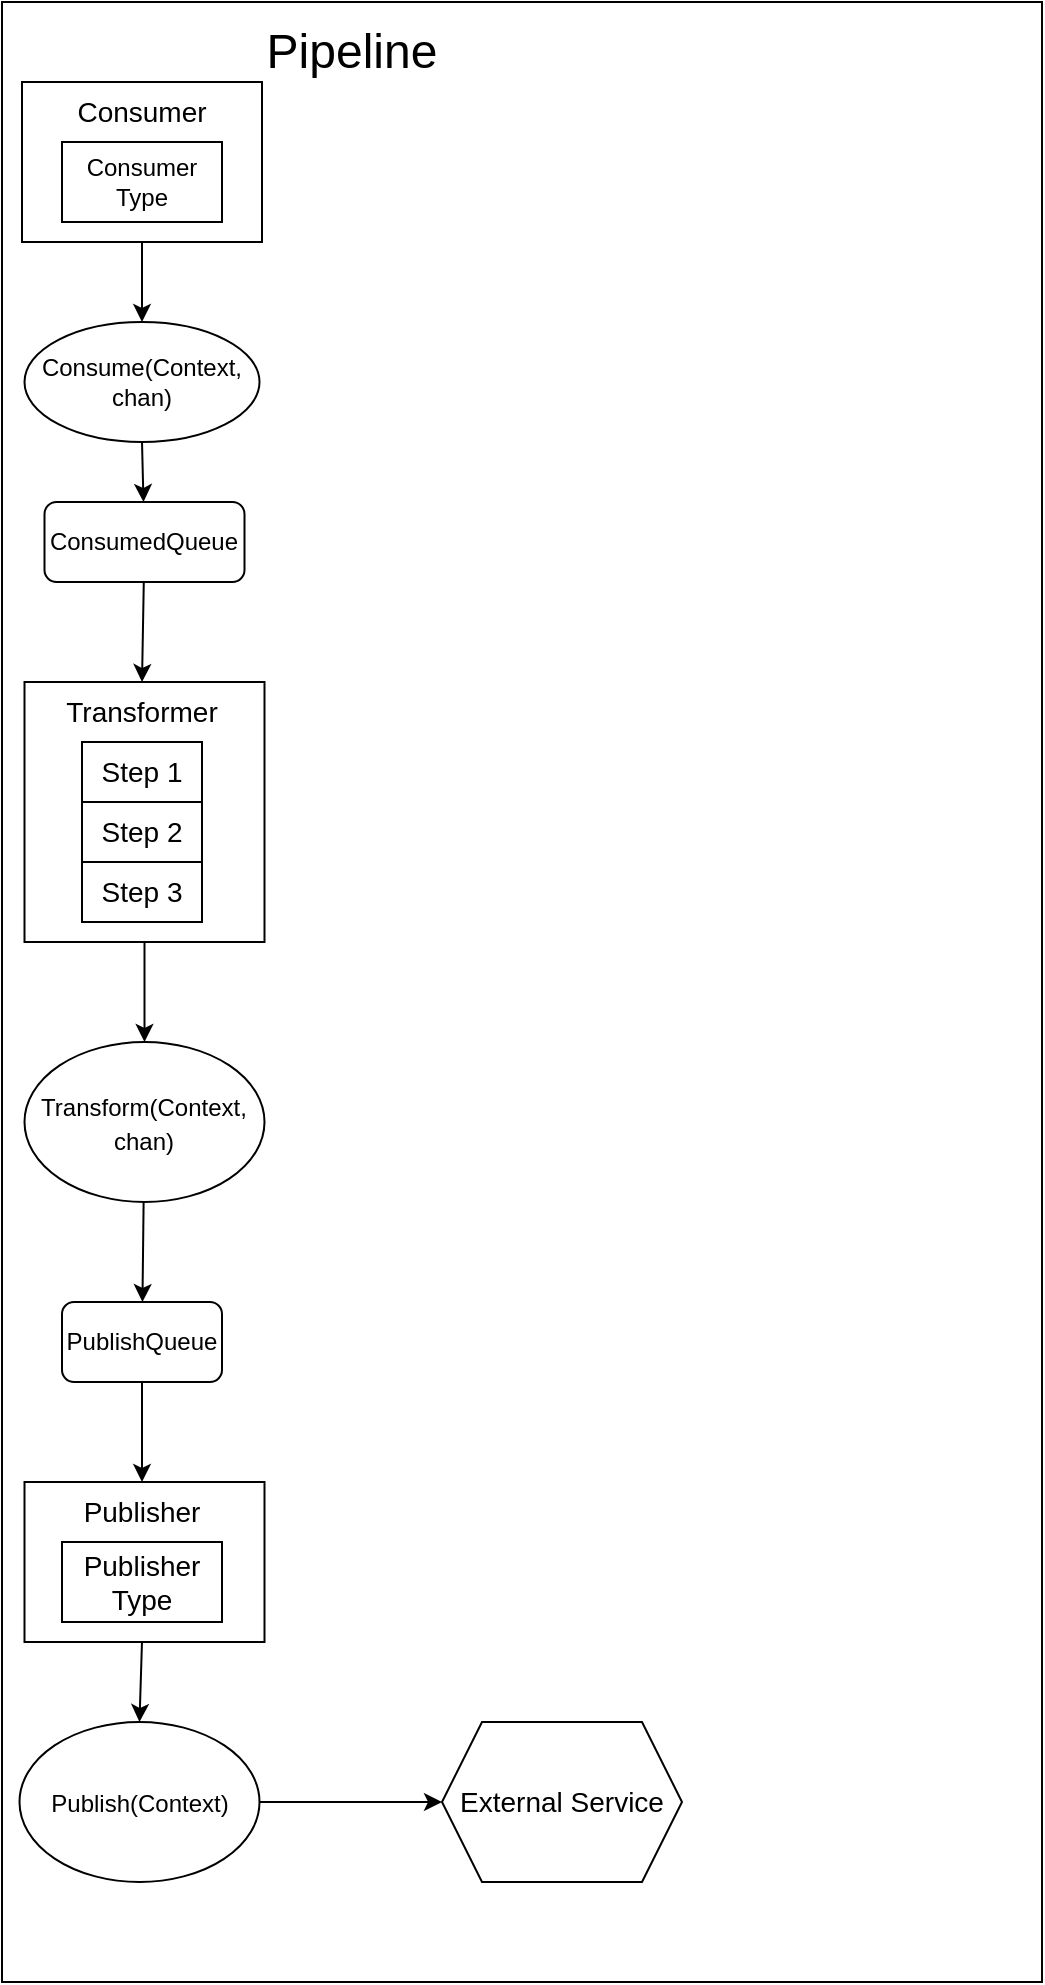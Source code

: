 <mxfile>
    <diagram id="Dj4AoVNWodqSbjiGXOD5" name="Pipeline-Architectue">
        <mxGraphModel dx="780" dy="725" grid="1" gridSize="10" guides="1" tooltips="1" connect="1" arrows="1" fold="1" page="1" pageScale="1" pageWidth="850" pageHeight="1100" math="0" shadow="0">
            <root>
                <mxCell id="0"/>
                <mxCell id="1" parent="0"/>
                <mxCell id="D1_7UwQlZPWpxuEETbWs-1" value="" style="rounded=0;whiteSpace=wrap;html=1;fillColor=default;" parent="1" vertex="1">
                    <mxGeometry x="40" y="10" width="520" height="990" as="geometry"/>
                </mxCell>
                <mxCell id="D1_7UwQlZPWpxuEETbWs-7" style="edgeStyle=orthogonalEdgeStyle;rounded=0;orthogonalLoop=1;jettySize=auto;html=1;entryX=0.5;entryY=0;entryDx=0;entryDy=0;fontSize=14;" parent="1" source="D1_7UwQlZPWpxuEETbWs-2" target="3" edge="1">
                    <mxGeometry relative="1" as="geometry">
                        <mxPoint x="110" y="180" as="targetPoint"/>
                    </mxGeometry>
                </mxCell>
                <mxCell id="D1_7UwQlZPWpxuEETbWs-2" value="" style="rounded=0;whiteSpace=wrap;html=1;" parent="1" vertex="1">
                    <mxGeometry x="50" y="50" width="120" height="80" as="geometry"/>
                </mxCell>
                <mxCell id="D1_7UwQlZPWpxuEETbWs-3" value="Consumer Type" style="rounded=0;whiteSpace=wrap;html=1;" parent="1" vertex="1">
                    <mxGeometry x="70" y="80" width="80" height="40" as="geometry"/>
                </mxCell>
                <mxCell id="D1_7UwQlZPWpxuEETbWs-4" value="&lt;font style=&quot;font-size: 14px;&quot;&gt;Consumer&lt;/font&gt;" style="text;html=1;strokeColor=none;fillColor=none;align=center;verticalAlign=middle;whiteSpace=wrap;rounded=0;" parent="1" vertex="1">
                    <mxGeometry x="80" y="50" width="60" height="30" as="geometry"/>
                </mxCell>
                <mxCell id="2" value="&lt;font style=&quot;font-size: 24px&quot;&gt;Pipeline&lt;/font&gt;" style="text;html=1;strokeColor=none;fillColor=none;align=center;verticalAlign=middle;whiteSpace=wrap;rounded=0;" parent="1" vertex="1">
                    <mxGeometry x="185" y="20" width="60" height="30" as="geometry"/>
                </mxCell>
                <mxCell id="5" style="edgeStyle=none;html=1;exitX=0.5;exitY=1;exitDx=0;exitDy=0;" parent="1" source="3" target="4" edge="1">
                    <mxGeometry relative="1" as="geometry"/>
                </mxCell>
                <mxCell id="3" value="Consume(Context, chan)" style="ellipse;whiteSpace=wrap;html=1;" parent="1" vertex="1">
                    <mxGeometry x="51.25" y="170" width="117.5" height="60" as="geometry"/>
                </mxCell>
                <mxCell id="12" style="edgeStyle=none;html=1;entryX=0.5;entryY=0;entryDx=0;entryDy=0;fontSize=14;" parent="1" source="4" target="7" edge="1">
                    <mxGeometry relative="1" as="geometry"/>
                </mxCell>
                <mxCell id="4" value="ConsumedQueue" style="rounded=1;whiteSpace=wrap;html=1;" parent="1" vertex="1">
                    <mxGeometry x="61.25" y="260" width="100" height="40" as="geometry"/>
                </mxCell>
                <mxCell id="14" style="edgeStyle=none;html=1;exitX=0.5;exitY=1;exitDx=0;exitDy=0;entryX=0.5;entryY=0;entryDx=0;entryDy=0;fontSize=12;" parent="1" source="6" target="13" edge="1">
                    <mxGeometry relative="1" as="geometry"/>
                </mxCell>
                <mxCell id="6" value="" style="rounded=0;whiteSpace=wrap;html=1;" parent="1" vertex="1">
                    <mxGeometry x="51.25" y="350" width="120" height="130" as="geometry"/>
                </mxCell>
                <mxCell id="7" value="&lt;font style=&quot;font-size: 14px&quot;&gt;Transformer&lt;/font&gt;" style="text;html=1;strokeColor=none;fillColor=none;align=center;verticalAlign=middle;whiteSpace=wrap;rounded=0;" parent="1" vertex="1">
                    <mxGeometry x="80" y="350" width="60" height="30" as="geometry"/>
                </mxCell>
                <mxCell id="8" value="Step 1" style="rounded=0;whiteSpace=wrap;html=1;fontSize=14;" parent="1" vertex="1">
                    <mxGeometry x="80" y="380" width="60" height="30" as="geometry"/>
                </mxCell>
                <mxCell id="10" value="Step 2" style="rounded=0;whiteSpace=wrap;html=1;fontSize=14;" parent="1" vertex="1">
                    <mxGeometry x="80" y="410" width="60" height="30" as="geometry"/>
                </mxCell>
                <mxCell id="11" value="Step 3" style="rounded=0;whiteSpace=wrap;html=1;fontSize=14;" parent="1" vertex="1">
                    <mxGeometry x="80" y="440" width="60" height="30" as="geometry"/>
                </mxCell>
                <mxCell id="16" style="edgeStyle=none;html=1;fontSize=12;" parent="1" source="13" target="15" edge="1">
                    <mxGeometry relative="1" as="geometry"/>
                </mxCell>
                <mxCell id="13" value="&lt;font style=&quot;font-size: 12px&quot;&gt;Transform(Context, chan)&lt;/font&gt;" style="ellipse;whiteSpace=wrap;html=1;fontSize=14;" parent="1" vertex="1">
                    <mxGeometry x="51.25" y="530" width="120" height="80" as="geometry"/>
                </mxCell>
                <mxCell id="20" style="edgeStyle=none;html=1;entryX=0.5;entryY=0;entryDx=0;entryDy=0;fontSize=14;" parent="1" source="15" target="18" edge="1">
                    <mxGeometry relative="1" as="geometry"/>
                </mxCell>
                <mxCell id="15" value="PublishQueue" style="rounded=1;whiteSpace=wrap;html=1;" parent="1" vertex="1">
                    <mxGeometry x="70" y="660" width="80" height="40" as="geometry"/>
                </mxCell>
                <mxCell id="22" style="edgeStyle=none;html=1;entryX=0.5;entryY=0;entryDx=0;entryDy=0;fontSize=14;" parent="1" source="17" target="21" edge="1">
                    <mxGeometry relative="1" as="geometry"/>
                </mxCell>
                <mxCell id="17" value="" style="rounded=0;whiteSpace=wrap;html=1;fontSize=12;" parent="1" vertex="1">
                    <mxGeometry x="51.25" y="750" width="120" height="80" as="geometry"/>
                </mxCell>
                <mxCell id="18" value="&lt;font style=&quot;font-size: 14px&quot;&gt;Publisher&lt;/font&gt;" style="text;html=1;strokeColor=none;fillColor=none;align=center;verticalAlign=middle;whiteSpace=wrap;rounded=0;fontSize=12;" parent="1" vertex="1">
                    <mxGeometry x="80" y="750" width="60" height="30" as="geometry"/>
                </mxCell>
                <mxCell id="19" value="Publisher Type" style="rounded=0;whiteSpace=wrap;html=1;fontSize=14;" parent="1" vertex="1">
                    <mxGeometry x="70" y="780" width="80" height="40" as="geometry"/>
                </mxCell>
                <mxCell id="24" style="edgeStyle=none;html=1;entryX=0;entryY=0.5;entryDx=0;entryDy=0;fontSize=14;" parent="1" source="21" target="23" edge="1">
                    <mxGeometry relative="1" as="geometry"/>
                </mxCell>
                <mxCell id="21" value="&lt;font style=&quot;font-size: 12px&quot;&gt;Publish(Context)&lt;/font&gt;" style="ellipse;whiteSpace=wrap;html=1;fontSize=14;" parent="1" vertex="1">
                    <mxGeometry x="48.75" y="870" width="120" height="80" as="geometry"/>
                </mxCell>
                <mxCell id="23" value="External Service" style="shape=hexagon;perimeter=hexagonPerimeter2;whiteSpace=wrap;html=1;fixedSize=1;fontSize=14;" parent="1" vertex="1">
                    <mxGeometry x="260" y="870" width="120" height="80" as="geometry"/>
                </mxCell>
            </root>
        </mxGraphModel>
    </diagram>
</mxfile>